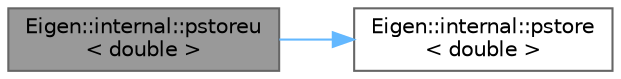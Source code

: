 digraph "Eigen::internal::pstoreu&lt; double &gt;"
{
 // LATEX_PDF_SIZE
  bgcolor="transparent";
  edge [fontname=Helvetica,fontsize=10,labelfontname=Helvetica,labelfontsize=10];
  node [fontname=Helvetica,fontsize=10,shape=box,height=0.2,width=0.4];
  rankdir="LR";
  Node1 [id="Node000001",label="Eigen::internal::pstoreu\l\< double \>",height=0.2,width=0.4,color="gray40", fillcolor="grey60", style="filled", fontcolor="black",tooltip=" "];
  Node1 -> Node2 [id="edge2_Node000001_Node000002",color="steelblue1",style="solid",tooltip=" "];
  Node2 [id="Node000002",label="Eigen::internal::pstore\l\< double \>",height=0.2,width=0.4,color="grey40", fillcolor="white", style="filled",URL="$namespace_eigen_1_1internal.html#a71a6dd9408304503929ba8f15b6b01e1",tooltip=" "];
}
